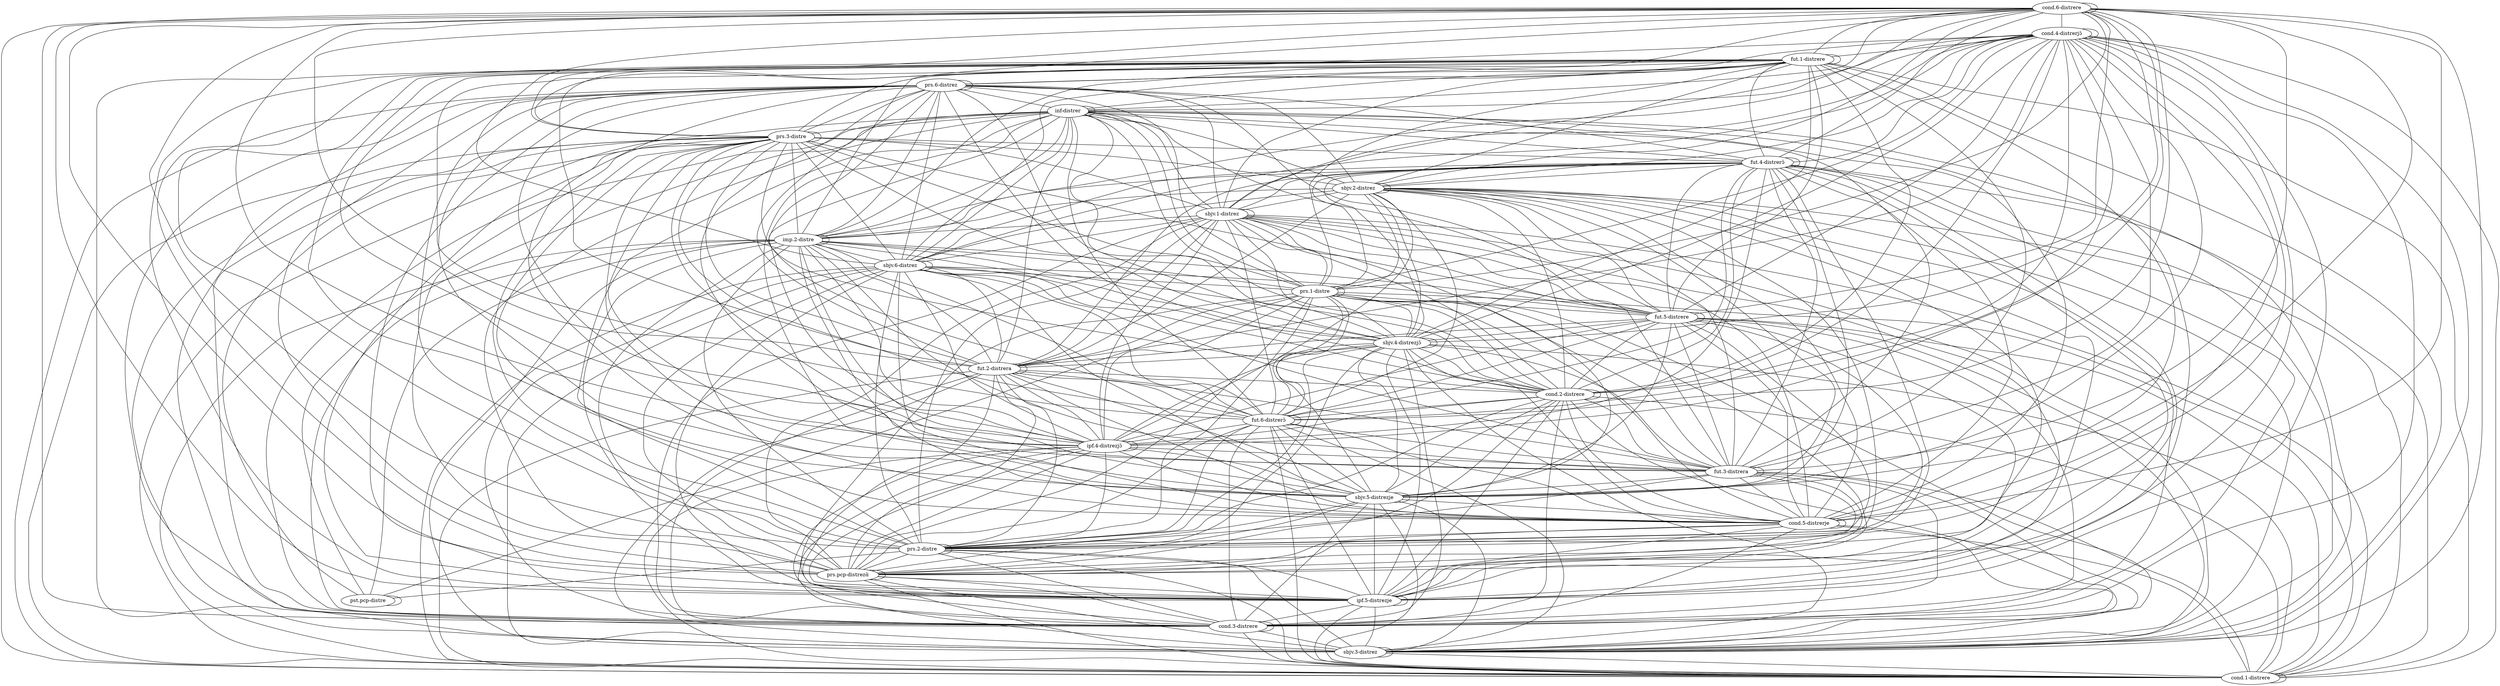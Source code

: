 graph  {
	node [label="\N"];
	"cond.6-distrErE"	 [cell="cond.6",
		label="cond.6-distrere",
		tense=cond,
		weight=1.0];
	"cond.6-distrErE" -- "cond.6-distrErE"	 [weight=1.0];
	"cond.4-distrErjô"	 [cell="cond.4",
		label="cond.4-distrerjɔ̃",
		tense=cond,
		weight=1.0];
	"cond.6-distrErE" -- "cond.4-distrErjô"	 [weight=1.0];
	"fut.1-distrErE"	 [cell="fut.1",
		label="fut.1-distrere",
		tense=fut,
		weight=1.0];
	"cond.6-distrErE" -- "fut.1-distrErE"	 [weight=1.0];
	"prs.6-distrEz"	 [cell="prs.6",
		label="prs.6-distrez",
		tense=prs,
		weight=1.0];
	"cond.6-distrErE" -- "prs.6-distrEz"	 [weight=0.245];
	"inf-distrEr"	 [cell=inf,
		label="inf-distrer",
		tense=inf,
		weight=1.0];
	"cond.6-distrErE" -- "inf-distrEr"	 [weight=0.835];
	"prs.3-distrE"	 [cell="prs.3",
		label="prs.3-distre",
		tense=prs,
		weight=1.0];
	"cond.6-distrErE" -- "prs.3-distrE"	 [weight=0.64];
	"fut.4-distrErô"	 [cell="fut.4",
		label="fut.4-distrerɔ̃",
		tense=fut,
		weight=1.0];
	"cond.6-distrErE" -- "fut.4-distrErô"	 [weight=1.0];
	"sbjv.2-distrEz"	 [cell="sbjv.2",
		label="sbjv.2-distrez",
		tense=sbjv,
		weight=1.0];
	"cond.6-distrErE" -- "sbjv.2-distrEz"	 [weight=0.245];
	"sbjv.1-distrEz"	 [cell="sbjv.1",
		label="sbjv.1-distrez",
		tense=sbjv,
		weight=1.0];
	"cond.6-distrErE" -- "sbjv.1-distrEz"	 [weight=0.245];
	"imp.2-distrE"	 [cell="imp.2",
		label="imp.2-distre",
		tense=imp,
		weight=1.0];
	"cond.6-distrErE" -- "imp.2-distrE"	 [weight=0.64];
	"sbjv.6-distrEz"	 [cell="sbjv.6",
		label="sbjv.6-distrez",
		tense=sbjv,
		weight=1.0];
	"cond.6-distrErE" -- "sbjv.6-distrEz"	 [weight=0.245];
	"prs.1-distrE"	 [cell="prs.1",
		label="prs.1-distre",
		tense=prs,
		weight=1.0];
	"cond.6-distrErE" -- "prs.1-distrE"	 [weight=0.64];
	"fut.5-distrErE"	 [cell="fut.5",
		label="fut.5-distrere",
		tense=fut,
		weight=1.0];
	"cond.6-distrErE" -- "fut.5-distrErE"	 [weight=1.0];
	"sbjv.4-distrEzjô"	 [cell="sbjv.4",
		label="sbjv.4-distrezjɔ̃",
		tense=sbjv,
		weight=1.0];
	"cond.6-distrErE" -- "sbjv.4-distrEzjô"	 [weight=0.155];
	"fut.2-distrEra"	 [cell="fut.2",
		label="fut.2-distrera",
		tense=fut,
		weight=1.0];
	"cond.6-distrErE" -- "fut.2-distrEra"	 [weight=1.0];
	"cond.2-distrErE"	 [cell="cond.2",
		label="cond.2-distrere",
		tense=cond,
		weight=1.0];
	"cond.6-distrErE" -- "cond.2-distrErE"	 [weight=1.0];
	"fut.6-distrErô"	 [cell="fut.6",
		label="fut.6-distrerɔ̃",
		tense=fut,
		weight=1.0];
	"cond.6-distrErE" -- "fut.6-distrErô"	 [weight=1.0];
	"ipf.4-distrEzjô"	 [cell="ipf.4",
		label="ipf.4-distrezjɔ̃",
		tense=ipf,
		weight=1.0];
	"cond.6-distrErE" -- "ipf.4-distrEzjô"	 [weight=0.085];
	"fut.3-distrEra"	 [cell="fut.3",
		label="fut.3-distrera",
		tense=fut,
		weight=1.0];
	"cond.6-distrErE" -- "fut.3-distrEra"	 [weight=1.0];
	"sbjv.5-distrEzjE"	 [cell="sbjv.5",
		label="sbjv.5-distrezje",
		tense=sbjv,
		weight=1.0];
	"cond.6-distrErE" -- "sbjv.5-distrEzjE"	 [weight=0.155];
	"cond.5-distrErjE"	 [cell="cond.5",
		label="cond.5-distrerje",
		tense=cond,
		weight=1.0];
	"cond.6-distrErE" -- "cond.5-distrErjE"	 [weight=1.0];
	"prs.2-distrE"	 [cell="prs.2",
		label="prs.2-distre",
		tense=prs,
		weight=1.0];
	"cond.6-distrErE" -- "prs.2-distrE"	 [weight=0.64];
	"prs.pcp-distrEzâ"	 [cell="prs.pcp",
		label="prs.pcp-distrezɑ̃",
		tense="prs.pcp",
		weight=1.0];
	"cond.6-distrErE" -- "prs.pcp-distrEzâ"	 [weight=0.175];
	"ipf.5-distrEzjE"	 [cell="ipf.5",
		label="ipf.5-distrezje",
		tense=ipf,
		weight=1.0];
	"cond.6-distrErE" -- "ipf.5-distrEzjE"	 [weight=0.085];
	"cond.3-distrErE"	 [cell="cond.3",
		label="cond.3-distrere",
		tense=cond,
		weight=1.0];
	"cond.6-distrErE" -- "cond.3-distrErE"	 [weight=1.0];
	"sbjv.3-distrEz"	 [cell="sbjv.3",
		label="sbjv.3-distrez",
		tense=sbjv,
		weight=1.0];
	"cond.6-distrErE" -- "sbjv.3-distrEz"	 [weight=0.245];
	"cond.1-distrErE"	 [cell="cond.1",
		label="cond.1-distrere",
		tense=cond,
		weight=1.0];
	"cond.6-distrErE" -- "cond.1-distrErE"	 [weight=1.0];
	"cond.4-distrErjô" -- "cond.4-distrErjô"	 [weight=1.0];
	"cond.4-distrErjô" -- "fut.1-distrErE"	 [weight=1.0];
	"cond.4-distrErjô" -- "prs.6-distrEz"	 [weight=0.245];
	"cond.4-distrErjô" -- "inf-distrEr"	 [weight=0.835];
	"cond.4-distrErjô" -- "prs.3-distrE"	 [weight=0.64];
	"cond.4-distrErjô" -- "fut.4-distrErô"	 [weight=1.0];
	"cond.4-distrErjô" -- "sbjv.2-distrEz"	 [weight=0.245];
	"cond.4-distrErjô" -- "sbjv.1-distrEz"	 [weight=0.245];
	"cond.4-distrErjô" -- "imp.2-distrE"	 [weight=0.64];
	"cond.4-distrErjô" -- "sbjv.6-distrEz"	 [weight=0.245];
	"cond.4-distrErjô" -- "prs.1-distrE"	 [weight=0.64];
	"cond.4-distrErjô" -- "fut.5-distrErE"	 [weight=1.0];
	"cond.4-distrErjô" -- "sbjv.4-distrEzjô"	 [weight=0.18];
	"cond.4-distrErjô" -- "fut.2-distrEra"	 [weight=1.0];
	"cond.4-distrErjô" -- "cond.2-distrErE"	 [weight=1.0];
	"cond.4-distrErjô" -- "fut.6-distrErô"	 [weight=1.0];
	"cond.4-distrErjô" -- "ipf.4-distrEzjô"	 [weight=0.11];
	"cond.4-distrErjô" -- "fut.3-distrEra"	 [weight=1.0];
	"cond.4-distrErjô" -- "sbjv.5-distrEzjE"	 [weight=0.18];
	"cond.4-distrErjô" -- "cond.5-distrErjE"	 [weight=1.0];
	"cond.4-distrErjô" -- "prs.2-distrE"	 [weight=0.64];
	"cond.4-distrErjô" -- "prs.pcp-distrEzâ"	 [weight=0.175];
	"cond.4-distrErjô" -- "ipf.5-distrEzjE"	 [weight=0.11];
	"cond.4-distrErjô" -- "cond.3-distrErE"	 [weight=1.0];
	"cond.4-distrErjô" -- "sbjv.3-distrEz"	 [weight=0.245];
	"cond.4-distrErjô" -- "cond.1-distrErE"	 [weight=1.0];
	"fut.1-distrErE" -- "fut.1-distrErE"	 [weight=1.0];
	"fut.1-distrErE" -- "prs.6-distrEz"	 [weight=0.245];
	"fut.1-distrErE" -- "inf-distrEr"	 [weight=0.835];
	"fut.1-distrErE" -- "prs.3-distrE"	 [weight=0.64];
	"fut.1-distrErE" -- "fut.4-distrErô"	 [weight=1.0];
	"fut.1-distrErE" -- "sbjv.2-distrEz"	 [weight=0.245];
	"fut.1-distrErE" -- "sbjv.1-distrEz"	 [weight=0.245];
	"fut.1-distrErE" -- "imp.2-distrE"	 [weight=0.64];
	"fut.1-distrErE" -- "sbjv.6-distrEz"	 [weight=0.245];
	"fut.1-distrErE" -- "prs.1-distrE"	 [weight=0.64];
	"fut.1-distrErE" -- "fut.5-distrErE"	 [weight=1.0];
	"fut.1-distrErE" -- "sbjv.4-distrEzjô"	 [weight=0.14];
	"fut.1-distrErE" -- "fut.2-distrEra"	 [weight=1.0];
	"fut.1-distrErE" -- "cond.2-distrErE"	 [weight=1.0];
	"fut.1-distrErE" -- "fut.6-distrErô"	 [weight=1.0];
	"fut.1-distrErE" -- "ipf.4-distrEzjô"	 [weight=0.085];
	"fut.1-distrErE" -- "fut.3-distrEra"	 [weight=1.0];
	"fut.1-distrErE" -- "sbjv.5-distrEzjE"	 [weight=0.14];
	"fut.1-distrErE" -- "cond.5-distrErjE"	 [weight=1.0];
	"fut.1-distrErE" -- "prs.2-distrE"	 [weight=0.64];
	"fut.1-distrErE" -- "prs.pcp-distrEzâ"	 [weight=0.175];
	"fut.1-distrErE" -- "ipf.5-distrEzjE"	 [weight=0.085];
	"fut.1-distrErE" -- "cond.3-distrErE"	 [weight=1.0];
	"fut.1-distrErE" -- "sbjv.3-distrEz"	 [weight=0.245];
	"fut.1-distrErE" -- "cond.1-distrErE"	 [weight=1.0];
	"prs.6-distrEz" -- "prs.6-distrEz"	 [weight=1.0];
	"prs.6-distrEz" -- "inf-distrEr"	 [weight=0.58];
	"prs.6-distrEz" -- "prs.3-distrE"	 [weight=0.05];
	"prs.6-distrEz" -- "fut.4-distrErô"	 [weight=0.245];
	"prs.6-distrEz" -- "sbjv.2-distrEz"	 [weight=1.0];
	"prs.6-distrEz" -- "sbjv.1-distrEz"	 [weight=1.0];
	"prs.6-distrEz" -- "imp.2-distrE"	 [weight=0.05];
	"prs.6-distrEz" -- "sbjv.6-distrEz"	 [weight=1.0];
	"prs.6-distrEz" -- "prs.1-distrE"	 [weight=0.05];
	"prs.6-distrEz" -- "fut.5-distrErE"	 [weight=0.245];
	"prs.6-distrEz" -- "sbjv.4-distrEzjô"	 [weight=0.975];
	"prs.6-distrEz" -- "fut.2-distrEra"	 [weight=0.245];
	"prs.6-distrEz" -- "cond.2-distrErE"	 [weight=0.245];
	"prs.6-distrEz" -- "fut.6-distrErô"	 [weight=0.245];
	"prs.6-distrEz" -- "ipf.4-distrEzjô"	 [weight=0.975];
	"prs.6-distrEz" -- "fut.3-distrEra"	 [weight=0.245];
	"prs.6-distrEz" -- "sbjv.5-distrEzjE"	 [weight=0.975];
	"prs.6-distrEz" -- "cond.5-distrErjE"	 [weight=0.245];
	"prs.6-distrEz" -- "prs.2-distrE"	 [weight=0.05];
	"prs.6-distrEz" -- "prs.pcp-distrEzâ"	 [weight=1.0];
	"prs.6-distrEz" -- "ipf.5-distrEzjE"	 [weight=0.975];
	"prs.6-distrEz" -- "cond.3-distrErE"	 [weight=0.245];
	"prs.6-distrEz" -- "sbjv.3-distrEz"	 [weight=1.0];
	"prs.6-distrEz" -- "cond.1-distrErE"	 [weight=0.245];
	"inf-distrEr" -- "inf-distrEr"	 [weight=1.0];
	"inf-distrEr" -- "prs.3-distrE"	 [weight=0.575];
	"inf-distrEr" -- "fut.4-distrErô"	 [weight=0.835];
	"inf-distrEr" -- "sbjv.2-distrEz"	 [weight=0.58];
	"inf-distrEr" -- "sbjv.1-distrEz"	 [weight=0.58];
	"inf-distrEr" -- "imp.2-distrE"	 [weight=0.575];
	"inf-distrEr" -- "sbjv.6-distrEz"	 [weight=0.58];
	"inf-distrEr" -- "prs.1-distrE"	 [weight=0.575];
	"inf-distrEr" -- "fut.5-distrErE"	 [weight=0.835];
	"inf-distrEr" -- "sbjv.4-distrEzjô"	 [weight=0.6];
	"inf-distrEr" -- "fut.2-distrEra"	 [weight=0.835];
	"inf-distrEr" -- "cond.2-distrErE"	 [weight=0.835];
	"inf-distrEr" -- "fut.6-distrErô"	 [weight=0.835];
	"inf-distrEr" -- "ipf.4-distrEzjô"	 [weight=0.58];
	"inf-distrEr" -- "fut.3-distrEra"	 [weight=0.835];
	"inf-distrEr" -- "sbjv.5-distrEzjE"	 [weight=0.6];
	"inf-distrEr" -- "cond.5-distrErjE"	 [weight=0.835];
	"inf-distrEr" -- "prs.2-distrE"	 [weight=0.575];
	"inf-distrEr" -- "prs.pcp-distrEzâ"	 [weight=0.6];
	"inf-distrEr" -- "ipf.5-distrEzjE"	 [weight=0.58];
	"pst.pcp-distrE"	 [cell="pst.pcp",
		label="pst.pcp-distre",
		tense="pst.pcp",
		weight=1.0];
	"inf-distrEr" -- "pst.pcp-distrE"	 [weight=0.535];
	"inf-distrEr" -- "cond.3-distrErE"	 [weight=0.835];
	"inf-distrEr" -- "sbjv.3-distrEz"	 [weight=0.58];
	"inf-distrEr" -- "cond.1-distrErE"	 [weight=0.835];
	"prs.3-distrE" -- "prs.3-distrE"	 [weight=1.0];
	"prs.3-distrE" -- "fut.4-distrErô"	 [weight=0.64];
	"prs.3-distrE" -- "sbjv.2-distrEz"	 [weight=0.05];
	"prs.3-distrE" -- "sbjv.1-distrEz"	 [weight=0.05];
	"prs.3-distrE" -- "imp.2-distrE"	 [weight=1.0];
	"prs.3-distrE" -- "sbjv.6-distrEz"	 [weight=0.05];
	"prs.3-distrE" -- "prs.1-distrE"	 [weight=1.0];
	"prs.3-distrE" -- "fut.5-distrErE"	 [weight=0.64];
	"prs.3-distrE" -- "sbjv.4-distrEzjô"	 [weight=0.05];
	"prs.3-distrE" -- "fut.2-distrEra"	 [weight=0.64];
	"prs.3-distrE" -- "cond.2-distrErE"	 [weight=0.64];
	"prs.3-distrE" -- "fut.6-distrErô"	 [weight=0.64];
	"prs.3-distrE" -- "ipf.4-distrEzjô"	 [weight=0.105];
	"prs.3-distrE" -- "fut.3-distrEra"	 [weight=0.64];
	"prs.3-distrE" -- "sbjv.5-distrEzjE"	 [weight=0.05];
	"prs.3-distrE" -- "cond.5-distrErjE"	 [weight=0.64];
	"prs.3-distrE" -- "prs.2-distrE"	 [weight=1.0];
	"prs.3-distrE" -- "prs.pcp-distrEzâ"	 [weight=0.05];
	"prs.3-distrE" -- "ipf.5-distrEzjE"	 [weight=0.105];
	"prs.3-distrE" -- "pst.pcp-distrE"	 [weight=0.055];
	"prs.3-distrE" -- "cond.3-distrErE"	 [weight=0.64];
	"prs.3-distrE" -- "sbjv.3-distrEz"	 [weight=0.05];
	"prs.3-distrE" -- "cond.1-distrErE"	 [weight=0.64];
	"fut.4-distrErô" -- "fut.4-distrErô"	 [weight=1.0];
	"fut.4-distrErô" -- "sbjv.2-distrEz"	 [weight=0.245];
	"fut.4-distrErô" -- "sbjv.1-distrEz"	 [weight=0.245];
	"fut.4-distrErô" -- "imp.2-distrE"	 [weight=0.64];
	"fut.4-distrErô" -- "sbjv.6-distrEz"	 [weight=0.245];
	"fut.4-distrErô" -- "prs.1-distrE"	 [weight=0.64];
	"fut.4-distrErô" -- "fut.5-distrErE"	 [weight=1.0];
	"fut.4-distrErô" -- "sbjv.4-distrEzjô"	 [weight=0.14];
	"fut.4-distrErô" -- "fut.2-distrEra"	 [weight=1.0];
	"fut.4-distrErô" -- "cond.2-distrErE"	 [weight=1.0];
	"fut.4-distrErô" -- "fut.6-distrErô"	 [weight=1.0];
	"fut.4-distrErô" -- "ipf.4-distrEzjô"	 [weight=0.085];
	"fut.4-distrErô" -- "fut.3-distrEra"	 [weight=1.0];
	"fut.4-distrErô" -- "sbjv.5-distrEzjE"	 [weight=0.14];
	"fut.4-distrErô" -- "cond.5-distrErjE"	 [weight=1.0];
	"fut.4-distrErô" -- "prs.2-distrE"	 [weight=0.64];
	"fut.4-distrErô" -- "prs.pcp-distrEzâ"	 [weight=0.175];
	"fut.4-distrErô" -- "ipf.5-distrEzjE"	 [weight=0.085];
	"fut.4-distrErô" -- "cond.3-distrErE"	 [weight=1.0];
	"fut.4-distrErô" -- "sbjv.3-distrEz"	 [weight=0.245];
	"fut.4-distrErô" -- "cond.1-distrErE"	 [weight=1.0];
	"sbjv.2-distrEz" -- "sbjv.2-distrEz"	 [weight=1.0];
	"sbjv.2-distrEz" -- "sbjv.1-distrEz"	 [weight=1.0];
	"sbjv.2-distrEz" -- "imp.2-distrE"	 [weight=0.05];
	"sbjv.2-distrEz" -- "sbjv.6-distrEz"	 [weight=1.0];
	"sbjv.2-distrEz" -- "prs.1-distrE"	 [weight=0.05];
	"sbjv.2-distrEz" -- "fut.5-distrErE"	 [weight=0.245];
	"sbjv.2-distrEz" -- "sbjv.4-distrEzjô"	 [weight=0.975];
	"sbjv.2-distrEz" -- "fut.2-distrEra"	 [weight=0.245];
	"sbjv.2-distrEz" -- "cond.2-distrErE"	 [weight=0.245];
	"sbjv.2-distrEz" -- "fut.6-distrErô"	 [weight=0.245];
	"sbjv.2-distrEz" -- "ipf.4-distrEzjô"	 [weight=0.975];
	"sbjv.2-distrEz" -- "fut.3-distrEra"	 [weight=0.245];
	"sbjv.2-distrEz" -- "sbjv.5-distrEzjE"	 [weight=0.975];
	"sbjv.2-distrEz" -- "cond.5-distrErjE"	 [weight=0.245];
	"sbjv.2-distrEz" -- "prs.2-distrE"	 [weight=0.05];
	"sbjv.2-distrEz" -- "prs.pcp-distrEzâ"	 [weight=1.0];
	"sbjv.2-distrEz" -- "ipf.5-distrEzjE"	 [weight=0.975];
	"sbjv.2-distrEz" -- "cond.3-distrErE"	 [weight=0.245];
	"sbjv.2-distrEz" -- "sbjv.3-distrEz"	 [weight=1.0];
	"sbjv.2-distrEz" -- "cond.1-distrErE"	 [weight=0.245];
	"sbjv.1-distrEz" -- "sbjv.1-distrEz"	 [weight=1.0];
	"sbjv.1-distrEz" -- "imp.2-distrE"	 [weight=0.05];
	"sbjv.1-distrEz" -- "sbjv.6-distrEz"	 [weight=1.0];
	"sbjv.1-distrEz" -- "prs.1-distrE"	 [weight=0.05];
	"sbjv.1-distrEz" -- "fut.5-distrErE"	 [weight=0.245];
	"sbjv.1-distrEz" -- "sbjv.4-distrEzjô"	 [weight=0.975];
	"sbjv.1-distrEz" -- "fut.2-distrEra"	 [weight=0.245];
	"sbjv.1-distrEz" -- "cond.2-distrErE"	 [weight=0.245];
	"sbjv.1-distrEz" -- "fut.6-distrErô"	 [weight=0.245];
	"sbjv.1-distrEz" -- "ipf.4-distrEzjô"	 [weight=0.975];
	"sbjv.1-distrEz" -- "fut.3-distrEra"	 [weight=0.245];
	"sbjv.1-distrEz" -- "sbjv.5-distrEzjE"	 [weight=0.975];
	"sbjv.1-distrEz" -- "cond.5-distrErjE"	 [weight=0.245];
	"sbjv.1-distrEz" -- "prs.2-distrE"	 [weight=0.05];
	"sbjv.1-distrEz" -- "prs.pcp-distrEzâ"	 [weight=1.0];
	"sbjv.1-distrEz" -- "ipf.5-distrEzjE"	 [weight=0.975];
	"sbjv.1-distrEz" -- "cond.3-distrErE"	 [weight=0.245];
	"sbjv.1-distrEz" -- "sbjv.3-distrEz"	 [weight=1.0];
	"sbjv.1-distrEz" -- "cond.1-distrErE"	 [weight=0.245];
	"imp.2-distrE" -- "imp.2-distrE"	 [weight=1.0];
	"imp.2-distrE" -- "sbjv.6-distrEz"	 [weight=0.05];
	"imp.2-distrE" -- "prs.1-distrE"	 [weight=1.0];
	"imp.2-distrE" -- "fut.5-distrErE"	 [weight=0.64];
	"imp.2-distrE" -- "sbjv.4-distrEzjô"	 [weight=0.05];
	"imp.2-distrE" -- "fut.2-distrEra"	 [weight=0.64];
	"imp.2-distrE" -- "cond.2-distrErE"	 [weight=0.64];
	"imp.2-distrE" -- "fut.6-distrErô"	 [weight=0.64];
	"imp.2-distrE" -- "ipf.4-distrEzjô"	 [weight=0.05];
	"imp.2-distrE" -- "fut.3-distrEra"	 [weight=0.64];
	"imp.2-distrE" -- "sbjv.5-distrEzjE"	 [weight=0.05];
	"imp.2-distrE" -- "cond.5-distrErjE"	 [weight=0.64];
	"imp.2-distrE" -- "prs.2-distrE"	 [weight=1.0];
	"imp.2-distrE" -- "prs.pcp-distrEzâ"	 [weight=0.05];
	"imp.2-distrE" -- "ipf.5-distrEzjE"	 [weight=0.05];
	"imp.2-distrE" -- "pst.pcp-distrE"	 [weight=0.055];
	"imp.2-distrE" -- "cond.3-distrErE"	 [weight=0.64];
	"imp.2-distrE" -- "sbjv.3-distrEz"	 [weight=0.05];
	"imp.2-distrE" -- "cond.1-distrErE"	 [weight=0.64];
	"sbjv.6-distrEz" -- "sbjv.6-distrEz"	 [weight=1.0];
	"sbjv.6-distrEz" -- "prs.1-distrE"	 [weight=0.05];
	"sbjv.6-distrEz" -- "fut.5-distrErE"	 [weight=0.245];
	"sbjv.6-distrEz" -- "sbjv.4-distrEzjô"	 [weight=0.975];
	"sbjv.6-distrEz" -- "fut.2-distrEra"	 [weight=0.245];
	"sbjv.6-distrEz" -- "cond.2-distrErE"	 [weight=0.245];
	"sbjv.6-distrEz" -- "fut.6-distrErô"	 [weight=0.245];
	"sbjv.6-distrEz" -- "ipf.4-distrEzjô"	 [weight=0.975];
	"sbjv.6-distrEz" -- "fut.3-distrEra"	 [weight=0.245];
	"sbjv.6-distrEz" -- "sbjv.5-distrEzjE"	 [weight=0.975];
	"sbjv.6-distrEz" -- "cond.5-distrErjE"	 [weight=0.245];
	"sbjv.6-distrEz" -- "prs.2-distrE"	 [weight=0.05];
	"sbjv.6-distrEz" -- "prs.pcp-distrEzâ"	 [weight=1.0];
	"sbjv.6-distrEz" -- "ipf.5-distrEzjE"	 [weight=0.975];
	"sbjv.6-distrEz" -- "cond.3-distrErE"	 [weight=0.245];
	"sbjv.6-distrEz" -- "sbjv.3-distrEz"	 [weight=1.0];
	"sbjv.6-distrEz" -- "cond.1-distrErE"	 [weight=0.245];
	"prs.1-distrE" -- "prs.1-distrE"	 [weight=1.0];
	"prs.1-distrE" -- "fut.5-distrErE"	 [weight=0.64];
	"prs.1-distrE" -- "sbjv.4-distrEzjô"	 [weight=0.05];
	"prs.1-distrE" -- "fut.2-distrEra"	 [weight=0.64];
	"prs.1-distrE" -- "cond.2-distrErE"	 [weight=0.64];
	"prs.1-distrE" -- "fut.6-distrErô"	 [weight=0.64];
	"prs.1-distrE" -- "ipf.4-distrEzjô"	 [weight=0.05];
	"prs.1-distrE" -- "fut.3-distrEra"	 [weight=0.64];
	"prs.1-distrE" -- "sbjv.5-distrEzjE"	 [weight=0.05];
	"prs.1-distrE" -- "cond.5-distrErjE"	 [weight=0.64];
	"prs.1-distrE" -- "prs.2-distrE"	 [weight=1.0];
	"prs.1-distrE" -- "prs.pcp-distrEzâ"	 [weight=0.05];
	"prs.1-distrE" -- "ipf.5-distrEzjE"	 [weight=0.05];
	"prs.1-distrE" -- "pst.pcp-distrE"	 [weight=0.055];
	"prs.1-distrE" -- "cond.3-distrErE"	 [weight=0.64];
	"prs.1-distrE" -- "sbjv.3-distrEz"	 [weight=0.05];
	"prs.1-distrE" -- "cond.1-distrErE"	 [weight=0.64];
	"fut.5-distrErE" -- "fut.5-distrErE"	 [weight=1.0];
	"fut.5-distrErE" -- "sbjv.4-distrEzjô"	 [weight=0.14];
	"fut.5-distrErE" -- "fut.2-distrEra"	 [weight=1.0];
	"fut.5-distrErE" -- "cond.2-distrErE"	 [weight=1.0];
	"fut.5-distrErE" -- "fut.6-distrErô"	 [weight=1.0];
	"fut.5-distrErE" -- "ipf.4-distrEzjô"	 [weight=0.085];
	"fut.5-distrErE" -- "fut.3-distrEra"	 [weight=1.0];
	"fut.5-distrErE" -- "sbjv.5-distrEzjE"	 [weight=0.14];
	"fut.5-distrErE" -- "cond.5-distrErjE"	 [weight=1.0];
	"fut.5-distrErE" -- "prs.2-distrE"	 [weight=0.64];
	"fut.5-distrErE" -- "prs.pcp-distrEzâ"	 [weight=0.175];
	"fut.5-distrErE" -- "ipf.5-distrEzjE"	 [weight=0.085];
	"fut.5-distrErE" -- "cond.3-distrErE"	 [weight=1.0];
	"fut.5-distrErE" -- "sbjv.3-distrEz"	 [weight=0.245];
	"fut.5-distrErE" -- "cond.1-distrErE"	 [weight=1.0];
	"sbjv.4-distrEzjô" -- "sbjv.4-distrEzjô"	 [weight=1.0];
	"sbjv.4-distrEzjô" -- "fut.2-distrEra"	 [weight=0.14];
	"sbjv.4-distrEzjô" -- "cond.2-distrErE"	 [weight=0.155];
	"sbjv.4-distrEzjô" -- "fut.6-distrErô"	 [weight=0.14];
	"sbjv.4-distrEzjô" -- "ipf.4-distrEzjô"	 [weight=1.0];
	"sbjv.4-distrEzjô" -- "fut.3-distrEra"	 [weight=0.14];
	"sbjv.4-distrEzjô" -- "sbjv.5-distrEzjE"	 [weight=1.0];
	"sbjv.4-distrEzjô" -- "cond.5-distrErjE"	 [weight=0.18];
	"sbjv.4-distrEzjô" -- "prs.2-distrE"	 [weight=0.05];
	"sbjv.4-distrEzjô" -- "prs.pcp-distrEzâ"	 [weight=0.96];
	"sbjv.4-distrEzjô" -- "ipf.5-distrEzjE"	 [weight=1.0];
	"sbjv.4-distrEzjô" -- "cond.3-distrErE"	 [weight=0.155];
	"sbjv.4-distrEzjô" -- "sbjv.3-distrEz"	 [weight=0.975];
	"sbjv.4-distrEzjô" -- "cond.1-distrErE"	 [weight=0.155];
	"fut.2-distrEra" -- "fut.2-distrEra"	 [weight=1.0];
	"fut.2-distrEra" -- "cond.2-distrErE"	 [weight=1.0];
	"fut.2-distrEra" -- "fut.6-distrErô"	 [weight=1.0];
	"fut.2-distrEra" -- "ipf.4-distrEzjô"	 [weight=0.085];
	"fut.2-distrEra" -- "fut.3-distrEra"	 [weight=1.0];
	"fut.2-distrEra" -- "sbjv.5-distrEzjE"	 [weight=0.14];
	"fut.2-distrEra" -- "cond.5-distrErjE"	 [weight=1.0];
	"fut.2-distrEra" -- "prs.2-distrE"	 [weight=0.64];
	"fut.2-distrEra" -- "prs.pcp-distrEzâ"	 [weight=0.175];
	"fut.2-distrEra" -- "ipf.5-distrEzjE"	 [weight=0.085];
	"fut.2-distrEra" -- "cond.3-distrErE"	 [weight=1.0];
	"fut.2-distrEra" -- "sbjv.3-distrEz"	 [weight=0.245];
	"fut.2-distrEra" -- "cond.1-distrErE"	 [weight=1.0];
	"cond.2-distrErE" -- "cond.2-distrErE"	 [weight=1.0];
	"cond.2-distrErE" -- "fut.6-distrErô"	 [weight=1.0];
	"cond.2-distrErE" -- "ipf.4-distrEzjô"	 [weight=0.085];
	"cond.2-distrErE" -- "fut.3-distrEra"	 [weight=1.0];
	"cond.2-distrErE" -- "sbjv.5-distrEzjE"	 [weight=0.155];
	"cond.2-distrErE" -- "cond.5-distrErjE"	 [weight=1.0];
	"cond.2-distrErE" -- "prs.2-distrE"	 [weight=0.64];
	"cond.2-distrErE" -- "prs.pcp-distrEzâ"	 [weight=0.175];
	"cond.2-distrErE" -- "ipf.5-distrEzjE"	 [weight=0.085];
	"cond.2-distrErE" -- "cond.3-distrErE"	 [weight=1.0];
	"cond.2-distrErE" -- "sbjv.3-distrEz"	 [weight=0.245];
	"cond.2-distrErE" -- "cond.1-distrErE"	 [weight=1.0];
	"fut.6-distrErô" -- "fut.6-distrErô"	 [weight=1.0];
	"fut.6-distrErô" -- "ipf.4-distrEzjô"	 [weight=0.085];
	"fut.6-distrErô" -- "fut.3-distrEra"	 [weight=1.0];
	"fut.6-distrErô" -- "sbjv.5-distrEzjE"	 [weight=0.14];
	"fut.6-distrErô" -- "cond.5-distrErjE"	 [weight=1.0];
	"fut.6-distrErô" -- "prs.2-distrE"	 [weight=0.64];
	"fut.6-distrErô" -- "prs.pcp-distrEzâ"	 [weight=0.175];
	"fut.6-distrErô" -- "ipf.5-distrEzjE"	 [weight=0.085];
	"fut.6-distrErô" -- "cond.3-distrErE"	 [weight=1.0];
	"fut.6-distrErô" -- "sbjv.3-distrEz"	 [weight=0.245];
	"fut.6-distrErô" -- "cond.1-distrErE"	 [weight=1.0];
	"ipf.4-distrEzjô" -- "ipf.4-distrEzjô"	 [weight=1.0];
	"ipf.4-distrEzjô" -- "fut.3-distrEra"	 [weight=0.085];
	"ipf.4-distrEzjô" -- "sbjv.5-distrEzjE"	 [weight=1.0];
	"ipf.4-distrEzjô" -- "cond.5-distrErjE"	 [weight=0.11];
	"ipf.4-distrEzjô" -- "prs.2-distrE"	 [weight=0.105];
	"ipf.4-distrEzjô" -- "prs.pcp-distrEzâ"	 [weight=0.96];
	"ipf.4-distrEzjô" -- "ipf.5-distrEzjE"	 [weight=1.0];
	"ipf.4-distrEzjô" -- "cond.3-distrErE"	 [weight=0.085];
	"ipf.4-distrEzjô" -- "sbjv.3-distrEz"	 [weight=0.975];
	"ipf.4-distrEzjô" -- "cond.1-distrErE"	 [weight=0.085];
	"fut.3-distrEra" -- "fut.3-distrEra"	 [weight=1.0];
	"fut.3-distrEra" -- "sbjv.5-distrEzjE"	 [weight=0.14];
	"fut.3-distrEra" -- "cond.5-distrErjE"	 [weight=1.0];
	"fut.3-distrEra" -- "prs.2-distrE"	 [weight=0.64];
	"fut.3-distrEra" -- "prs.pcp-distrEzâ"	 [weight=0.175];
	"fut.3-distrEra" -- "ipf.5-distrEzjE"	 [weight=0.085];
	"fut.3-distrEra" -- "cond.3-distrErE"	 [weight=1.0];
	"fut.3-distrEra" -- "sbjv.3-distrEz"	 [weight=0.245];
	"fut.3-distrEra" -- "cond.1-distrErE"	 [weight=1.0];
	"sbjv.5-distrEzjE" -- "sbjv.5-distrEzjE"	 [weight=1.0];
	"sbjv.5-distrEzjE" -- "cond.5-distrErjE"	 [weight=0.18];
	"sbjv.5-distrEzjE" -- "prs.2-distrE"	 [weight=0.05];
	"sbjv.5-distrEzjE" -- "prs.pcp-distrEzâ"	 [weight=0.96];
	"sbjv.5-distrEzjE" -- "ipf.5-distrEzjE"	 [weight=1.0];
	"sbjv.5-distrEzjE" -- "cond.3-distrErE"	 [weight=0.155];
	"sbjv.5-distrEzjE" -- "sbjv.3-distrEz"	 [weight=0.975];
	"sbjv.5-distrEzjE" -- "cond.1-distrErE"	 [weight=0.155];
	"cond.5-distrErjE" -- "cond.5-distrErjE"	 [weight=1.0];
	"cond.5-distrErjE" -- "prs.2-distrE"	 [weight=0.64];
	"cond.5-distrErjE" -- "prs.pcp-distrEzâ"	 [weight=0.175];
	"cond.5-distrErjE" -- "ipf.5-distrEzjE"	 [weight=0.11];
	"cond.5-distrErjE" -- "cond.3-distrErE"	 [weight=1.0];
	"cond.5-distrErjE" -- "sbjv.3-distrEz"	 [weight=0.245];
	"cond.5-distrErjE" -- "cond.1-distrErE"	 [weight=1.0];
	"prs.2-distrE" -- "prs.2-distrE"	 [weight=1.0];
	"prs.2-distrE" -- "prs.pcp-distrEzâ"	 [weight=0.05];
	"prs.2-distrE" -- "ipf.5-distrEzjE"	 [weight=0.105];
	"prs.2-distrE" -- "pst.pcp-distrE"	 [weight=0.055];
	"prs.2-distrE" -- "cond.3-distrErE"	 [weight=0.64];
	"prs.2-distrE" -- "sbjv.3-distrEz"	 [weight=0.05];
	"prs.2-distrE" -- "cond.1-distrErE"	 [weight=0.64];
	"prs.pcp-distrEzâ" -- "prs.pcp-distrEzâ"	 [weight=1.0];
	"prs.pcp-distrEzâ" -- "ipf.5-distrEzjE"	 [weight=0.96];
	"prs.pcp-distrEzâ" -- "cond.3-distrErE"	 [weight=0.175];
	"prs.pcp-distrEzâ" -- "sbjv.3-distrEz"	 [weight=1.0];
	"prs.pcp-distrEzâ" -- "cond.1-distrErE"	 [weight=0.175];
	"ipf.5-distrEzjE" -- "ipf.5-distrEzjE"	 [weight=1.0];
	"ipf.5-distrEzjE" -- "cond.3-distrErE"	 [weight=0.085];
	"ipf.5-distrEzjE" -- "sbjv.3-distrEz"	 [weight=0.975];
	"ipf.5-distrEzjE" -- "cond.1-distrErE"	 [weight=0.085];
	"pst.pcp-distrE" -- "pst.pcp-distrE"	 [weight=1.0];
	"cond.3-distrErE" -- "cond.3-distrErE"	 [weight=1.0];
	"cond.3-distrErE" -- "sbjv.3-distrEz"	 [weight=0.245];
	"cond.3-distrErE" -- "cond.1-distrErE"	 [weight=1.0];
	"sbjv.3-distrEz" -- "sbjv.3-distrEz"	 [weight=1.0];
	"sbjv.3-distrEz" -- "cond.1-distrErE"	 [weight=0.245];
	"cond.1-distrErE" -- "cond.1-distrErE"	 [weight=1.0];
}
